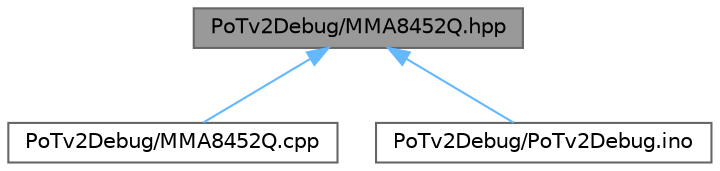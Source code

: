 digraph "PoTv2Debug/MMA8452Q.hpp"
{
 // LATEX_PDF_SIZE
  bgcolor="transparent";
  edge [fontname=Helvetica,fontsize=10,labelfontname=Helvetica,labelfontsize=10];
  node [fontname=Helvetica,fontsize=10,shape=box,height=0.2,width=0.4];
  Node1 [label="PoTv2Debug/MMA8452Q.hpp",height=0.2,width=0.4,color="gray40", fillcolor="grey60", style="filled", fontcolor="black",tooltip="6DOF IMU class used to get isLefty, originally written by SparkFun"];
  Node1 -> Node2 [dir="back",color="steelblue1",style="solid"];
  Node2 [label="PoTv2Debug/MMA8452Q.cpp",height=0.2,width=0.4,color="grey40", fillcolor="white", style="filled",URL="$_m_m_a8452_q_8cpp.html",tooltip=" "];
  Node1 -> Node3 [dir="back",color="steelblue1",style="solid"];
  Node3 [label="PoTv2Debug/PoTv2Debug.ino",height=0.2,width=0.4,color="grey40", fillcolor="white", style="filled",URL="$_po_tv2_debug_8ino.html",tooltip=" "];
}
